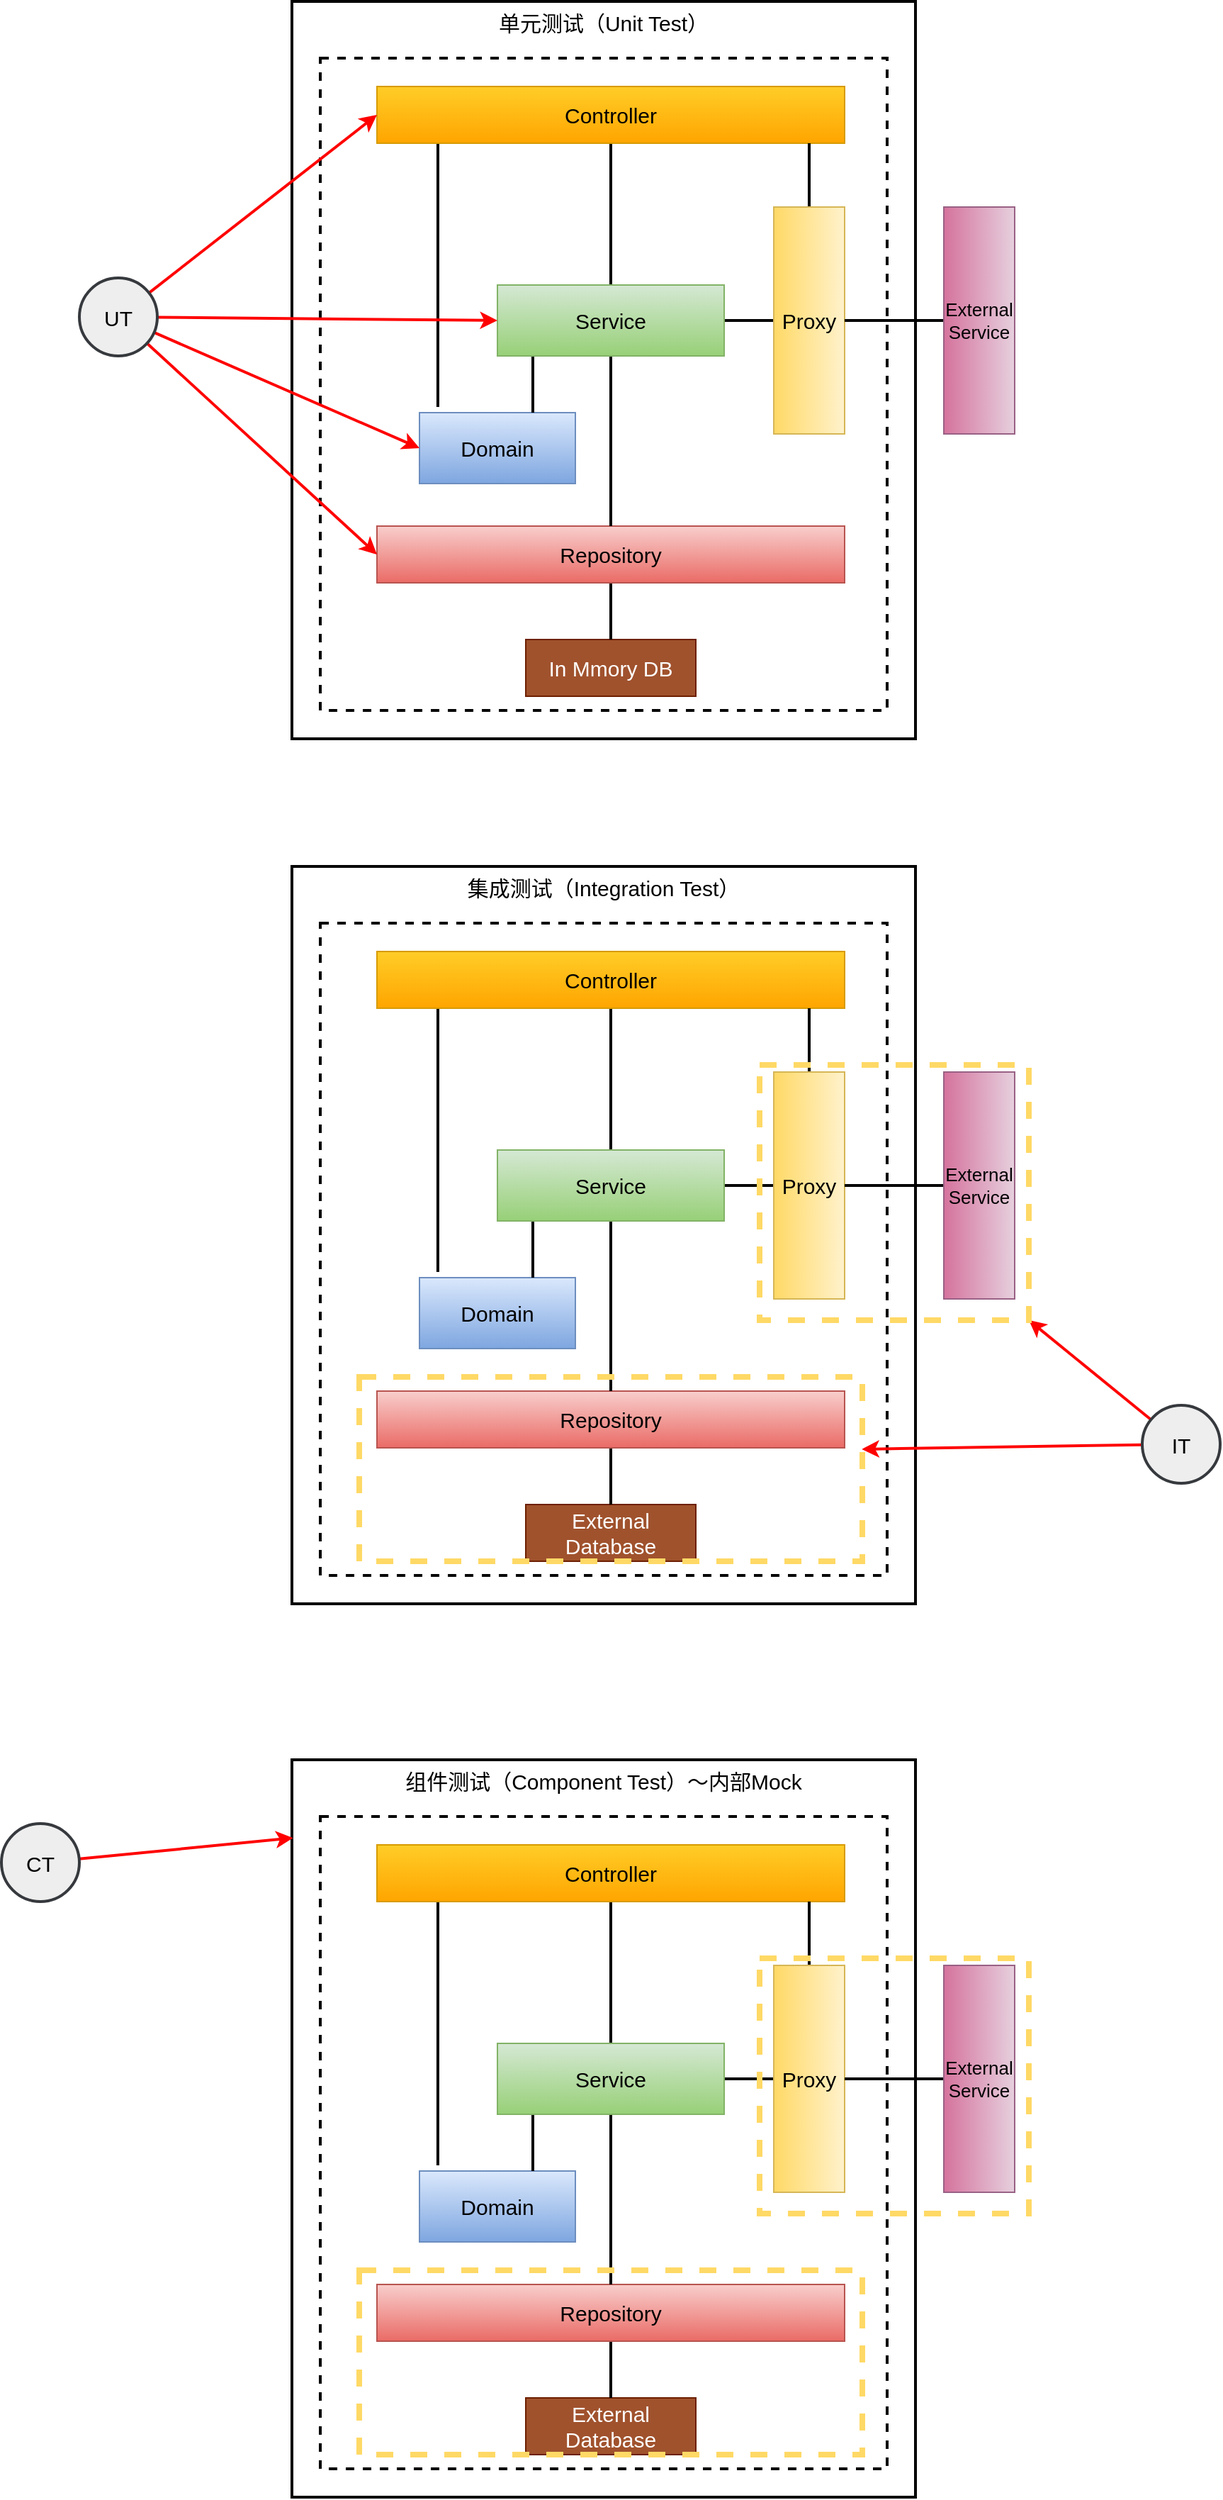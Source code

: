 <mxfile version="15.5.7" type="github">
  <diagram id="h8NxwV9EvGS1gY7jsNnz" name="Page-1">
    <mxGraphModel dx="2804" dy="1273" grid="1" gridSize="10" guides="1" tooltips="1" connect="1" arrows="1" fold="1" page="1" pageScale="1" pageWidth="827" pageHeight="1169" math="0" shadow="0">
      <root>
        <mxCell id="0" />
        <mxCell id="1" parent="0" />
        <mxCell id="YCC9_aXwLLvpVHEqEHlf-26" value="单元测试（Unit Test）" style="rounded=0;whiteSpace=wrap;html=1;fontSize=15;strokeWidth=2;align=center;verticalAlign=top;" parent="1" vertex="1">
          <mxGeometry x="20" y="80" width="440" height="520" as="geometry" />
        </mxCell>
        <mxCell id="YCC9_aXwLLvpVHEqEHlf-1" value="" style="rounded=0;whiteSpace=wrap;html=1;align=center;verticalAlign=top;fontSize=17;dashed=1;strokeWidth=2;" parent="1" vertex="1">
          <mxGeometry x="40" y="120" width="400" height="460" as="geometry" />
        </mxCell>
        <mxCell id="YCC9_aXwLLvpVHEqEHlf-15" style="edgeStyle=orthogonalEdgeStyle;rounded=0;orthogonalLoop=1;jettySize=auto;html=1;entryX=0.118;entryY=-0.08;entryDx=0;entryDy=0;entryPerimeter=0;endArrow=none;endFill=0;strokeWidth=2;" parent="1" source="YCC9_aXwLLvpVHEqEHlf-2" target="YCC9_aXwLLvpVHEqEHlf-7" edge="1">
          <mxGeometry relative="1" as="geometry">
            <Array as="points">
              <mxPoint x="123" y="230" />
              <mxPoint x="123" y="230" />
            </Array>
          </mxGeometry>
        </mxCell>
        <mxCell id="YCC9_aXwLLvpVHEqEHlf-16" style="edgeStyle=orthogonalEdgeStyle;rounded=0;orthogonalLoop=1;jettySize=auto;html=1;entryX=0.5;entryY=0;entryDx=0;entryDy=0;endArrow=none;endFill=0;strokeWidth=2;" parent="1" source="YCC9_aXwLLvpVHEqEHlf-2" target="YCC9_aXwLLvpVHEqEHlf-8" edge="1">
          <mxGeometry relative="1" as="geometry" />
        </mxCell>
        <mxCell id="YCC9_aXwLLvpVHEqEHlf-2" value="Controller" style="rounded=0;whiteSpace=wrap;html=1;fontSize=15;fillColor=#ffcd28;gradientColor=#ffa500;strokeColor=#d79b00;" parent="1" vertex="1">
          <mxGeometry x="80" y="140" width="330" height="40" as="geometry" />
        </mxCell>
        <mxCell id="YCC9_aXwLLvpVHEqEHlf-3" value="In Mmory DB" style="rounded=0;whiteSpace=wrap;html=1;fontSize=15;fillColor=#a0522d;strokeColor=#6D1F00;fontColor=#ffffff;" parent="1" vertex="1">
          <mxGeometry x="185" y="530" width="120" height="40" as="geometry" />
        </mxCell>
        <mxCell id="YCC9_aXwLLvpVHEqEHlf-6" value="" style="edgeStyle=orthogonalEdgeStyle;rounded=0;orthogonalLoop=1;jettySize=auto;html=1;endArrow=none;endFill=0;strokeWidth=2;" parent="1" source="YCC9_aXwLLvpVHEqEHlf-5" target="YCC9_aXwLLvpVHEqEHlf-3" edge="1">
          <mxGeometry relative="1" as="geometry" />
        </mxCell>
        <mxCell id="YCC9_aXwLLvpVHEqEHlf-5" value="Repository" style="rounded=0;whiteSpace=wrap;html=1;fontSize=15;fillColor=#f8cecc;gradientColor=#ea6b66;strokeColor=#b85450;" parent="1" vertex="1">
          <mxGeometry x="80" y="450" width="330" height="40" as="geometry" />
        </mxCell>
        <mxCell id="YCC9_aXwLLvpVHEqEHlf-7" value="Domain" style="rounded=0;whiteSpace=wrap;html=1;fontSize=15;fillColor=#dae8fc;gradientColor=#7ea6e0;strokeColor=#6c8ebf;" parent="1" vertex="1">
          <mxGeometry x="110" y="370" width="110" height="50" as="geometry" />
        </mxCell>
        <mxCell id="YCC9_aXwLLvpVHEqEHlf-9" value="" style="edgeStyle=orthogonalEdgeStyle;rounded=0;orthogonalLoop=1;jettySize=auto;html=1;endArrow=none;endFill=0;strokeWidth=2;" parent="1" source="YCC9_aXwLLvpVHEqEHlf-8" target="YCC9_aXwLLvpVHEqEHlf-7" edge="1">
          <mxGeometry relative="1" as="geometry">
            <Array as="points">
              <mxPoint x="190" y="350" />
              <mxPoint x="190" y="350" />
            </Array>
          </mxGeometry>
        </mxCell>
        <mxCell id="YCC9_aXwLLvpVHEqEHlf-10" style="edgeStyle=orthogonalEdgeStyle;rounded=0;orthogonalLoop=1;jettySize=auto;html=1;entryX=0.5;entryY=0;entryDx=0;entryDy=0;endArrow=none;endFill=0;strokeWidth=2;" parent="1" source="YCC9_aXwLLvpVHEqEHlf-8" target="YCC9_aXwLLvpVHEqEHlf-5" edge="1">
          <mxGeometry relative="1" as="geometry" />
        </mxCell>
        <mxCell id="YCC9_aXwLLvpVHEqEHlf-17" value="" style="edgeStyle=orthogonalEdgeStyle;rounded=0;orthogonalLoop=1;jettySize=auto;html=1;endArrow=none;endFill=0;strokeWidth=2;" parent="1" source="YCC9_aXwLLvpVHEqEHlf-8" target="YCC9_aXwLLvpVHEqEHlf-12" edge="1">
          <mxGeometry relative="1" as="geometry" />
        </mxCell>
        <mxCell id="YCC9_aXwLLvpVHEqEHlf-8" value="Service" style="rounded=0;whiteSpace=wrap;html=1;fontSize=15;fillColor=#d5e8d4;gradientColor=#97d077;strokeColor=#82b366;" parent="1" vertex="1">
          <mxGeometry x="165" y="280" width="160" height="50" as="geometry" />
        </mxCell>
        <mxCell id="YCC9_aXwLLvpVHEqEHlf-18" value="" style="edgeStyle=orthogonalEdgeStyle;rounded=0;orthogonalLoop=1;jettySize=auto;html=1;endArrow=none;endFill=0;strokeWidth=2;" parent="1" source="YCC9_aXwLLvpVHEqEHlf-12" target="YCC9_aXwLLvpVHEqEHlf-2" edge="1">
          <mxGeometry relative="1" as="geometry">
            <Array as="points">
              <mxPoint x="385" y="190" />
              <mxPoint x="385" y="190" />
            </Array>
          </mxGeometry>
        </mxCell>
        <mxCell id="YCC9_aXwLLvpVHEqEHlf-12" value="Proxy" style="rounded=0;whiteSpace=wrap;html=1;direction=south;fontSize=15;fillColor=#fff2cc;gradientColor=#ffd966;strokeColor=#d6b656;" parent="1" vertex="1">
          <mxGeometry x="360" y="225" width="50" height="160" as="geometry" />
        </mxCell>
        <mxCell id="YCC9_aXwLLvpVHEqEHlf-22" value="" style="edgeStyle=orthogonalEdgeStyle;rounded=0;orthogonalLoop=1;jettySize=auto;html=1;endArrow=none;endFill=0;strokeWidth=2;" parent="1" source="YCC9_aXwLLvpVHEqEHlf-21" target="YCC9_aXwLLvpVHEqEHlf-12" edge="1">
          <mxGeometry relative="1" as="geometry" />
        </mxCell>
        <mxCell id="YCC9_aXwLLvpVHEqEHlf-21" value="External&lt;br style=&quot;font-size: 13px;&quot;&gt;Service" style="rounded=0;whiteSpace=wrap;html=1;direction=south;fontSize=13;fillColor=#e6d0de;gradientColor=#d5739d;strokeColor=#996185;" parent="1" vertex="1">
          <mxGeometry x="480" y="225" width="50" height="160" as="geometry" />
        </mxCell>
        <mxCell id="YCC9_aXwLLvpVHEqEHlf-28" style="rounded=0;orthogonalLoop=1;jettySize=auto;html=1;entryX=0;entryY=0.5;entryDx=0;entryDy=0;fontSize=15;endArrow=classic;endFill=1;strokeWidth=2;startArrow=none;startFill=0;strokeColor=#FF0000;" parent="1" source="YCC9_aXwLLvpVHEqEHlf-27" target="YCC9_aXwLLvpVHEqEHlf-2" edge="1">
          <mxGeometry relative="1" as="geometry" />
        </mxCell>
        <mxCell id="YCC9_aXwLLvpVHEqEHlf-29" style="edgeStyle=none;rounded=0;orthogonalLoop=1;jettySize=auto;html=1;entryX=0;entryY=0.5;entryDx=0;entryDy=0;fontSize=15;startArrow=none;startFill=0;endArrow=classic;endFill=1;strokeWidth=2;strokeColor=#FF0000;" parent="1" source="YCC9_aXwLLvpVHEqEHlf-27" target="YCC9_aXwLLvpVHEqEHlf-8" edge="1">
          <mxGeometry relative="1" as="geometry" />
        </mxCell>
        <mxCell id="YCC9_aXwLLvpVHEqEHlf-30" style="edgeStyle=none;rounded=0;orthogonalLoop=1;jettySize=auto;html=1;entryX=0;entryY=0.5;entryDx=0;entryDy=0;fontSize=15;startArrow=none;startFill=0;endArrow=classic;endFill=1;strokeWidth=2;strokeColor=#FF0000;" parent="1" source="YCC9_aXwLLvpVHEqEHlf-27" target="YCC9_aXwLLvpVHEqEHlf-7" edge="1">
          <mxGeometry relative="1" as="geometry" />
        </mxCell>
        <mxCell id="YCC9_aXwLLvpVHEqEHlf-31" style="edgeStyle=none;rounded=0;orthogonalLoop=1;jettySize=auto;html=1;entryX=0;entryY=0.5;entryDx=0;entryDy=0;fontSize=15;startArrow=none;startFill=0;endArrow=classic;endFill=1;strokeWidth=2;strokeColor=#FF0000;" parent="1" source="YCC9_aXwLLvpVHEqEHlf-27" target="YCC9_aXwLLvpVHEqEHlf-5" edge="1">
          <mxGeometry relative="1" as="geometry" />
        </mxCell>
        <mxCell id="YCC9_aXwLLvpVHEqEHlf-27" value="UT" style="ellipse;whiteSpace=wrap;html=1;aspect=fixed;fontSize=15;strokeWidth=2;align=center;verticalAlign=middle;fillColor=#eeeeee;strokeColor=#36393d;" parent="1" vertex="1">
          <mxGeometry x="-130" y="275" width="55" height="55" as="geometry" />
        </mxCell>
        <mxCell id="9MGFe9B6X9eKahvPxP4n-1" value="集成测试（Integration Test）" style="rounded=0;whiteSpace=wrap;html=1;fontSize=15;strokeWidth=2;align=center;verticalAlign=top;" vertex="1" parent="1">
          <mxGeometry x="20" y="690" width="440" height="520" as="geometry" />
        </mxCell>
        <mxCell id="9MGFe9B6X9eKahvPxP4n-2" value="" style="rounded=0;whiteSpace=wrap;html=1;align=center;verticalAlign=top;fontSize=17;dashed=1;strokeWidth=2;" vertex="1" parent="1">
          <mxGeometry x="40" y="730" width="400" height="460" as="geometry" />
        </mxCell>
        <mxCell id="9MGFe9B6X9eKahvPxP4n-3" style="edgeStyle=orthogonalEdgeStyle;rounded=0;orthogonalLoop=1;jettySize=auto;html=1;entryX=0.118;entryY=-0.08;entryDx=0;entryDy=0;entryPerimeter=0;endArrow=none;endFill=0;strokeWidth=2;" edge="1" parent="1" source="9MGFe9B6X9eKahvPxP4n-5" target="9MGFe9B6X9eKahvPxP4n-9">
          <mxGeometry relative="1" as="geometry">
            <Array as="points">
              <mxPoint x="123" y="840" />
              <mxPoint x="123" y="840" />
            </Array>
          </mxGeometry>
        </mxCell>
        <mxCell id="9MGFe9B6X9eKahvPxP4n-4" style="edgeStyle=orthogonalEdgeStyle;rounded=0;orthogonalLoop=1;jettySize=auto;html=1;entryX=0.5;entryY=0;entryDx=0;entryDy=0;endArrow=none;endFill=0;strokeWidth=2;" edge="1" parent="1" source="9MGFe9B6X9eKahvPxP4n-5" target="9MGFe9B6X9eKahvPxP4n-13">
          <mxGeometry relative="1" as="geometry" />
        </mxCell>
        <mxCell id="9MGFe9B6X9eKahvPxP4n-5" value="Controller" style="rounded=0;whiteSpace=wrap;html=1;fontSize=15;fillColor=#ffcd28;gradientColor=#ffa500;strokeColor=#d79b00;" vertex="1" parent="1">
          <mxGeometry x="80" y="750" width="330" height="40" as="geometry" />
        </mxCell>
        <mxCell id="9MGFe9B6X9eKahvPxP4n-6" value="External Database" style="rounded=0;whiteSpace=wrap;html=1;fontSize=15;fillColor=#a0522d;strokeColor=#6D1F00;fontColor=#ffffff;" vertex="1" parent="1">
          <mxGeometry x="185" y="1140" width="120" height="40" as="geometry" />
        </mxCell>
        <mxCell id="9MGFe9B6X9eKahvPxP4n-7" value="" style="edgeStyle=orthogonalEdgeStyle;rounded=0;orthogonalLoop=1;jettySize=auto;html=1;endArrow=none;endFill=0;strokeWidth=2;" edge="1" parent="1" source="9MGFe9B6X9eKahvPxP4n-8" target="9MGFe9B6X9eKahvPxP4n-6">
          <mxGeometry relative="1" as="geometry" />
        </mxCell>
        <mxCell id="9MGFe9B6X9eKahvPxP4n-8" value="Repository" style="rounded=0;whiteSpace=wrap;html=1;fontSize=15;fillColor=#f8cecc;gradientColor=#ea6b66;strokeColor=#b85450;" vertex="1" parent="1">
          <mxGeometry x="80" y="1060" width="330" height="40" as="geometry" />
        </mxCell>
        <mxCell id="9MGFe9B6X9eKahvPxP4n-9" value="Domain" style="rounded=0;whiteSpace=wrap;html=1;fontSize=15;fillColor=#dae8fc;gradientColor=#7ea6e0;strokeColor=#6c8ebf;" vertex="1" parent="1">
          <mxGeometry x="110" y="980" width="110" height="50" as="geometry" />
        </mxCell>
        <mxCell id="9MGFe9B6X9eKahvPxP4n-10" value="" style="edgeStyle=orthogonalEdgeStyle;rounded=0;orthogonalLoop=1;jettySize=auto;html=1;endArrow=none;endFill=0;strokeWidth=2;" edge="1" parent="1" source="9MGFe9B6X9eKahvPxP4n-13" target="9MGFe9B6X9eKahvPxP4n-9">
          <mxGeometry relative="1" as="geometry">
            <Array as="points">
              <mxPoint x="190" y="960" />
              <mxPoint x="190" y="960" />
            </Array>
          </mxGeometry>
        </mxCell>
        <mxCell id="9MGFe9B6X9eKahvPxP4n-11" style="edgeStyle=orthogonalEdgeStyle;rounded=0;orthogonalLoop=1;jettySize=auto;html=1;entryX=0.5;entryY=0;entryDx=0;entryDy=0;endArrow=none;endFill=0;strokeWidth=2;" edge="1" parent="1" source="9MGFe9B6X9eKahvPxP4n-13" target="9MGFe9B6X9eKahvPxP4n-8">
          <mxGeometry relative="1" as="geometry" />
        </mxCell>
        <mxCell id="9MGFe9B6X9eKahvPxP4n-12" value="" style="edgeStyle=orthogonalEdgeStyle;rounded=0;orthogonalLoop=1;jettySize=auto;html=1;endArrow=none;endFill=0;strokeWidth=2;" edge="1" parent="1" source="9MGFe9B6X9eKahvPxP4n-13" target="9MGFe9B6X9eKahvPxP4n-15">
          <mxGeometry relative="1" as="geometry" />
        </mxCell>
        <mxCell id="9MGFe9B6X9eKahvPxP4n-13" value="Service" style="rounded=0;whiteSpace=wrap;html=1;fontSize=15;fillColor=#d5e8d4;gradientColor=#97d077;strokeColor=#82b366;" vertex="1" parent="1">
          <mxGeometry x="165" y="890" width="160" height="50" as="geometry" />
        </mxCell>
        <mxCell id="9MGFe9B6X9eKahvPxP4n-14" value="" style="edgeStyle=orthogonalEdgeStyle;rounded=0;orthogonalLoop=1;jettySize=auto;html=1;endArrow=none;endFill=0;strokeWidth=2;" edge="1" parent="1" source="9MGFe9B6X9eKahvPxP4n-15" target="9MGFe9B6X9eKahvPxP4n-5">
          <mxGeometry relative="1" as="geometry">
            <Array as="points">
              <mxPoint x="385" y="800" />
              <mxPoint x="385" y="800" />
            </Array>
          </mxGeometry>
        </mxCell>
        <mxCell id="9MGFe9B6X9eKahvPxP4n-15" value="Proxy" style="rounded=0;whiteSpace=wrap;html=1;direction=south;fontSize=15;fillColor=#fff2cc;gradientColor=#ffd966;strokeColor=#d6b656;" vertex="1" parent="1">
          <mxGeometry x="360" y="835" width="50" height="160" as="geometry" />
        </mxCell>
        <mxCell id="9MGFe9B6X9eKahvPxP4n-16" value="" style="edgeStyle=orthogonalEdgeStyle;rounded=0;orthogonalLoop=1;jettySize=auto;html=1;endArrow=none;endFill=0;strokeWidth=2;" edge="1" parent="1" source="9MGFe9B6X9eKahvPxP4n-17" target="9MGFe9B6X9eKahvPxP4n-15">
          <mxGeometry relative="1" as="geometry" />
        </mxCell>
        <mxCell id="9MGFe9B6X9eKahvPxP4n-17" value="External&lt;br style=&quot;font-size: 13px;&quot;&gt;Service" style="rounded=0;whiteSpace=wrap;html=1;direction=south;fontSize=13;fillColor=#e6d0de;gradientColor=#d5739d;strokeColor=#996185;" vertex="1" parent="1">
          <mxGeometry x="480" y="835" width="50" height="160" as="geometry" />
        </mxCell>
        <mxCell id="9MGFe9B6X9eKahvPxP4n-27" style="rounded=0;orthogonalLoop=1;jettySize=auto;html=1;entryX=1;entryY=1;entryDx=0;entryDy=0;strokeColor=#FF0000;strokeWidth=2;" edge="1" parent="1" source="9MGFe9B6X9eKahvPxP4n-23" target="9MGFe9B6X9eKahvPxP4n-25">
          <mxGeometry relative="1" as="geometry" />
        </mxCell>
        <mxCell id="9MGFe9B6X9eKahvPxP4n-28" style="edgeStyle=none;rounded=0;orthogonalLoop=1;jettySize=auto;html=1;entryX=0.999;entryY=0.392;entryDx=0;entryDy=0;entryPerimeter=0;strokeColor=#FF0000;strokeWidth=2;" edge="1" parent="1" source="9MGFe9B6X9eKahvPxP4n-23" target="9MGFe9B6X9eKahvPxP4n-26">
          <mxGeometry relative="1" as="geometry" />
        </mxCell>
        <mxCell id="9MGFe9B6X9eKahvPxP4n-23" value="IT" style="ellipse;whiteSpace=wrap;html=1;aspect=fixed;fontSize=15;strokeWidth=2;align=center;verticalAlign=middle;fillColor=#eeeeee;strokeColor=#36393d;" vertex="1" parent="1">
          <mxGeometry x="620" y="1070" width="55" height="55" as="geometry" />
        </mxCell>
        <mxCell id="9MGFe9B6X9eKahvPxP4n-25" value="" style="rounded=0;whiteSpace=wrap;html=1;dashed=1;strokeWidth=4;fillColor=none;strokeColor=#FFD966;perimeterSpacing=0;" vertex="1" parent="1">
          <mxGeometry x="350" y="830" width="190" height="180" as="geometry" />
        </mxCell>
        <mxCell id="9MGFe9B6X9eKahvPxP4n-26" value="" style="rounded=0;whiteSpace=wrap;html=1;dashed=1;strokeColor=#FFD966;strokeWidth=4;fillColor=none;perimeterSpacing=0;" vertex="1" parent="1">
          <mxGeometry x="67.5" y="1050" width="355" height="130" as="geometry" />
        </mxCell>
        <mxCell id="9MGFe9B6X9eKahvPxP4n-29" value="组件测试（Component Test）～内部Mock" style="rounded=0;whiteSpace=wrap;html=1;fontSize=15;strokeWidth=2;align=center;verticalAlign=top;" vertex="1" parent="1">
          <mxGeometry x="20" y="1320" width="440" height="520" as="geometry" />
        </mxCell>
        <mxCell id="9MGFe9B6X9eKahvPxP4n-30" value="" style="rounded=0;whiteSpace=wrap;html=1;align=center;verticalAlign=top;fontSize=17;dashed=1;strokeWidth=2;" vertex="1" parent="1">
          <mxGeometry x="40" y="1360" width="400" height="460" as="geometry" />
        </mxCell>
        <mxCell id="9MGFe9B6X9eKahvPxP4n-31" style="edgeStyle=orthogonalEdgeStyle;rounded=0;orthogonalLoop=1;jettySize=auto;html=1;entryX=0.118;entryY=-0.08;entryDx=0;entryDy=0;entryPerimeter=0;endArrow=none;endFill=0;strokeWidth=2;" edge="1" parent="1" source="9MGFe9B6X9eKahvPxP4n-33" target="9MGFe9B6X9eKahvPxP4n-37">
          <mxGeometry relative="1" as="geometry">
            <Array as="points">
              <mxPoint x="123" y="1470" />
              <mxPoint x="123" y="1470" />
            </Array>
          </mxGeometry>
        </mxCell>
        <mxCell id="9MGFe9B6X9eKahvPxP4n-32" style="edgeStyle=orthogonalEdgeStyle;rounded=0;orthogonalLoop=1;jettySize=auto;html=1;entryX=0.5;entryY=0;entryDx=0;entryDy=0;endArrow=none;endFill=0;strokeWidth=2;" edge="1" parent="1" source="9MGFe9B6X9eKahvPxP4n-33" target="9MGFe9B6X9eKahvPxP4n-41">
          <mxGeometry relative="1" as="geometry" />
        </mxCell>
        <mxCell id="9MGFe9B6X9eKahvPxP4n-33" value="Controller" style="rounded=0;whiteSpace=wrap;html=1;fontSize=15;fillColor=#ffcd28;gradientColor=#ffa500;strokeColor=#d79b00;" vertex="1" parent="1">
          <mxGeometry x="80" y="1380" width="330" height="40" as="geometry" />
        </mxCell>
        <mxCell id="9MGFe9B6X9eKahvPxP4n-34" value="External Database" style="rounded=0;whiteSpace=wrap;html=1;fontSize=15;fillColor=#a0522d;strokeColor=#6D1F00;fontColor=#ffffff;" vertex="1" parent="1">
          <mxGeometry x="185" y="1770" width="120" height="40" as="geometry" />
        </mxCell>
        <mxCell id="9MGFe9B6X9eKahvPxP4n-35" value="" style="edgeStyle=orthogonalEdgeStyle;rounded=0;orthogonalLoop=1;jettySize=auto;html=1;endArrow=none;endFill=0;strokeWidth=2;" edge="1" parent="1" source="9MGFe9B6X9eKahvPxP4n-36" target="9MGFe9B6X9eKahvPxP4n-34">
          <mxGeometry relative="1" as="geometry" />
        </mxCell>
        <mxCell id="9MGFe9B6X9eKahvPxP4n-36" value="Repository" style="rounded=0;whiteSpace=wrap;html=1;fontSize=15;fillColor=#f8cecc;gradientColor=#ea6b66;strokeColor=#b85450;" vertex="1" parent="1">
          <mxGeometry x="80" y="1690" width="330" height="40" as="geometry" />
        </mxCell>
        <mxCell id="9MGFe9B6X9eKahvPxP4n-37" value="Domain" style="rounded=0;whiteSpace=wrap;html=1;fontSize=15;fillColor=#dae8fc;gradientColor=#7ea6e0;strokeColor=#6c8ebf;" vertex="1" parent="1">
          <mxGeometry x="110" y="1610" width="110" height="50" as="geometry" />
        </mxCell>
        <mxCell id="9MGFe9B6X9eKahvPxP4n-38" value="" style="edgeStyle=orthogonalEdgeStyle;rounded=0;orthogonalLoop=1;jettySize=auto;html=1;endArrow=none;endFill=0;strokeWidth=2;" edge="1" parent="1" source="9MGFe9B6X9eKahvPxP4n-41" target="9MGFe9B6X9eKahvPxP4n-37">
          <mxGeometry relative="1" as="geometry">
            <Array as="points">
              <mxPoint x="190" y="1590" />
              <mxPoint x="190" y="1590" />
            </Array>
          </mxGeometry>
        </mxCell>
        <mxCell id="9MGFe9B6X9eKahvPxP4n-39" style="edgeStyle=orthogonalEdgeStyle;rounded=0;orthogonalLoop=1;jettySize=auto;html=1;entryX=0.5;entryY=0;entryDx=0;entryDy=0;endArrow=none;endFill=0;strokeWidth=2;" edge="1" parent="1" source="9MGFe9B6X9eKahvPxP4n-41" target="9MGFe9B6X9eKahvPxP4n-36">
          <mxGeometry relative="1" as="geometry" />
        </mxCell>
        <mxCell id="9MGFe9B6X9eKahvPxP4n-40" value="" style="edgeStyle=orthogonalEdgeStyle;rounded=0;orthogonalLoop=1;jettySize=auto;html=1;endArrow=none;endFill=0;strokeWidth=2;" edge="1" parent="1" source="9MGFe9B6X9eKahvPxP4n-41" target="9MGFe9B6X9eKahvPxP4n-43">
          <mxGeometry relative="1" as="geometry" />
        </mxCell>
        <mxCell id="9MGFe9B6X9eKahvPxP4n-41" value="Service" style="rounded=0;whiteSpace=wrap;html=1;fontSize=15;fillColor=#d5e8d4;gradientColor=#97d077;strokeColor=#82b366;" vertex="1" parent="1">
          <mxGeometry x="165" y="1520" width="160" height="50" as="geometry" />
        </mxCell>
        <mxCell id="9MGFe9B6X9eKahvPxP4n-42" value="" style="edgeStyle=orthogonalEdgeStyle;rounded=0;orthogonalLoop=1;jettySize=auto;html=1;endArrow=none;endFill=0;strokeWidth=2;" edge="1" parent="1" source="9MGFe9B6X9eKahvPxP4n-43" target="9MGFe9B6X9eKahvPxP4n-33">
          <mxGeometry relative="1" as="geometry">
            <Array as="points">
              <mxPoint x="385" y="1430" />
              <mxPoint x="385" y="1430" />
            </Array>
          </mxGeometry>
        </mxCell>
        <mxCell id="9MGFe9B6X9eKahvPxP4n-43" value="Proxy" style="rounded=0;whiteSpace=wrap;html=1;direction=south;fontSize=15;fillColor=#fff2cc;gradientColor=#ffd966;strokeColor=#d6b656;" vertex="1" parent="1">
          <mxGeometry x="360" y="1465" width="50" height="160" as="geometry" />
        </mxCell>
        <mxCell id="9MGFe9B6X9eKahvPxP4n-44" value="" style="edgeStyle=orthogonalEdgeStyle;rounded=0;orthogonalLoop=1;jettySize=auto;html=1;endArrow=none;endFill=0;strokeWidth=2;" edge="1" parent="1" source="9MGFe9B6X9eKahvPxP4n-45" target="9MGFe9B6X9eKahvPxP4n-43">
          <mxGeometry relative="1" as="geometry" />
        </mxCell>
        <mxCell id="9MGFe9B6X9eKahvPxP4n-45" value="External&lt;br style=&quot;font-size: 13px;&quot;&gt;Service" style="rounded=0;whiteSpace=wrap;html=1;direction=south;fontSize=13;fillColor=#e6d0de;gradientColor=#d5739d;strokeColor=#996185;" vertex="1" parent="1">
          <mxGeometry x="480" y="1465" width="50" height="160" as="geometry" />
        </mxCell>
        <mxCell id="9MGFe9B6X9eKahvPxP4n-51" style="edgeStyle=none;rounded=0;orthogonalLoop=1;jettySize=auto;html=1;entryX=0.002;entryY=0.106;entryDx=0;entryDy=0;entryPerimeter=0;strokeColor=#FF0000;strokeWidth=2;" edge="1" parent="1" source="9MGFe9B6X9eKahvPxP4n-48" target="9MGFe9B6X9eKahvPxP4n-29">
          <mxGeometry relative="1" as="geometry" />
        </mxCell>
        <mxCell id="9MGFe9B6X9eKahvPxP4n-48" value="CT" style="ellipse;whiteSpace=wrap;html=1;aspect=fixed;fontSize=15;strokeWidth=2;align=center;verticalAlign=middle;fillColor=#eeeeee;strokeColor=#36393d;" vertex="1" parent="1">
          <mxGeometry x="-185" y="1365" width="55" height="55" as="geometry" />
        </mxCell>
        <mxCell id="9MGFe9B6X9eKahvPxP4n-49" value="" style="rounded=0;whiteSpace=wrap;html=1;dashed=1;strokeWidth=4;fillColor=none;strokeColor=#FFD966;perimeterSpacing=0;" vertex="1" parent="1">
          <mxGeometry x="350" y="1460" width="190" height="180" as="geometry" />
        </mxCell>
        <mxCell id="9MGFe9B6X9eKahvPxP4n-50" value="" style="rounded=0;whiteSpace=wrap;html=1;dashed=1;strokeColor=#FFD966;strokeWidth=4;fillColor=none;perimeterSpacing=0;" vertex="1" parent="1">
          <mxGeometry x="67.5" y="1680" width="355" height="130" as="geometry" />
        </mxCell>
      </root>
    </mxGraphModel>
  </diagram>
</mxfile>
